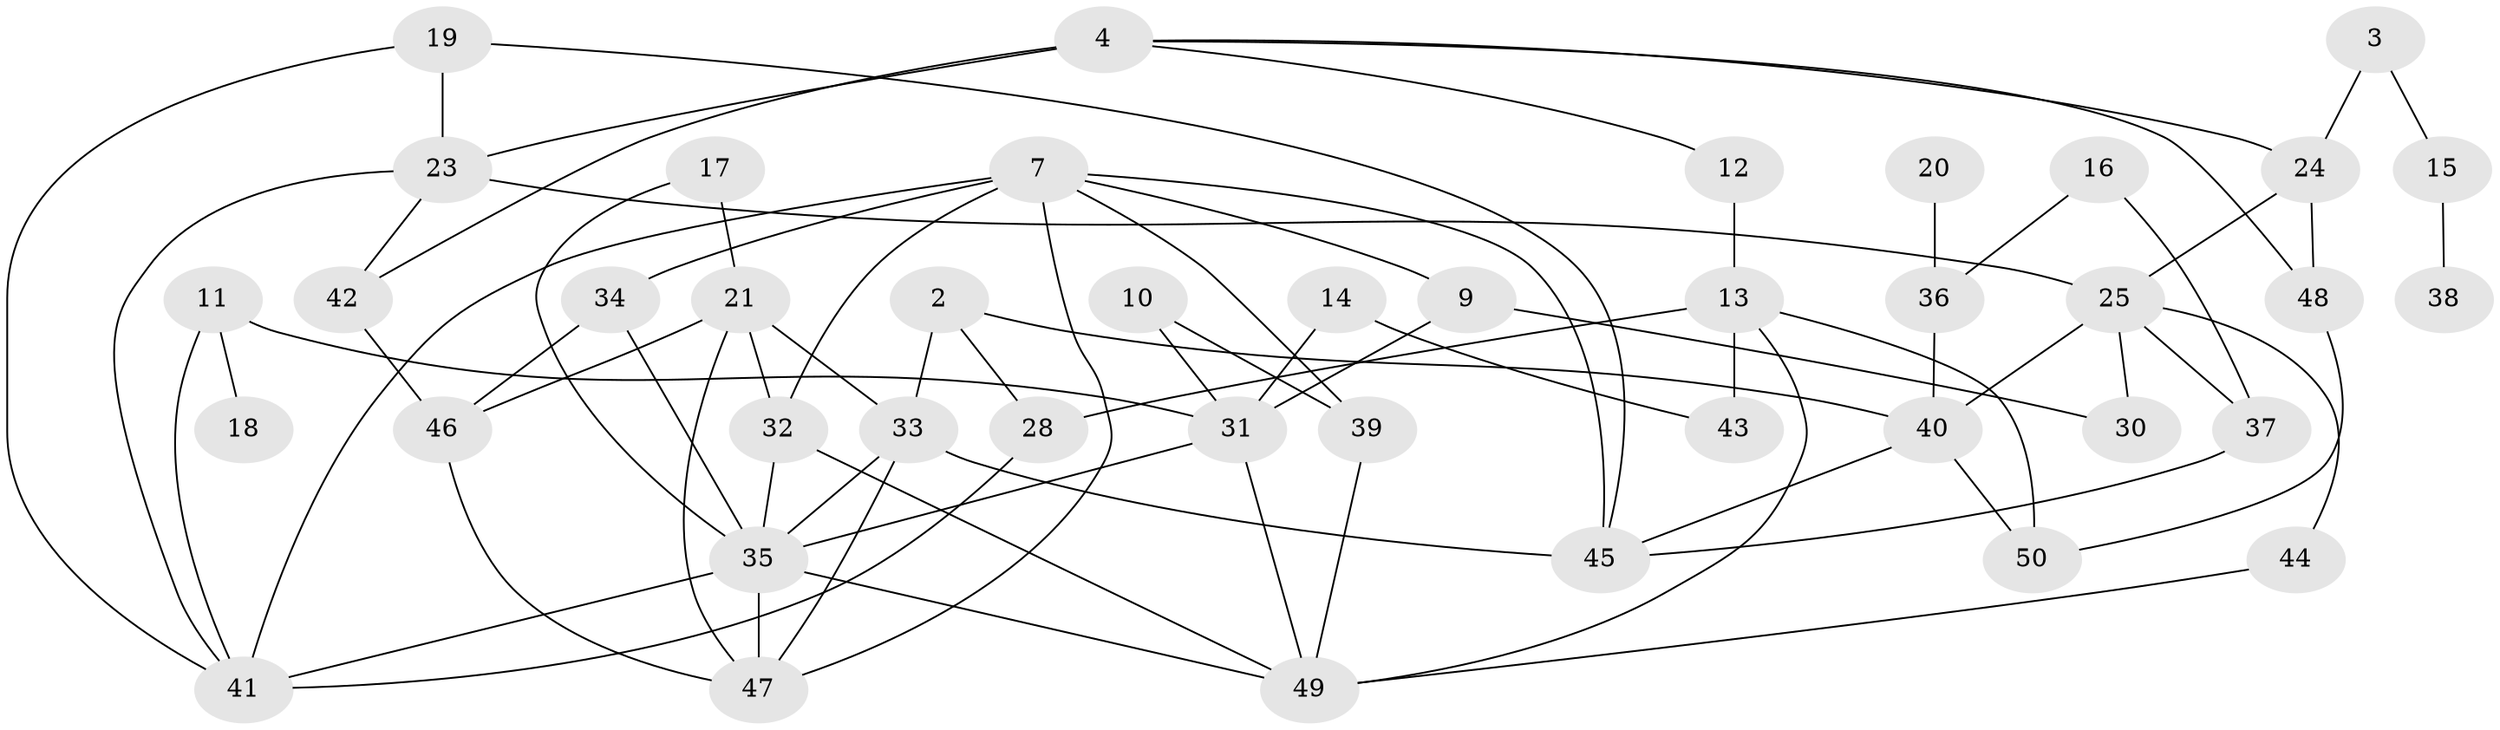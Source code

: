 // original degree distribution, {1: 0.14, 4: 0.17, 0: 0.08, 2: 0.28, 3: 0.24, 7: 0.03, 5: 0.05, 6: 0.01}
// Generated by graph-tools (version 1.1) at 2025/00/03/09/25 03:00:41]
// undirected, 42 vertices, 75 edges
graph export_dot {
graph [start="1"]
  node [color=gray90,style=filled];
  2;
  3;
  4;
  7;
  9;
  10;
  11;
  12;
  13;
  14;
  15;
  16;
  17;
  18;
  19;
  20;
  21;
  23;
  24;
  25;
  28;
  30;
  31;
  32;
  33;
  34;
  35;
  36;
  37;
  38;
  39;
  40;
  41;
  42;
  43;
  44;
  45;
  46;
  47;
  48;
  49;
  50;
  2 -- 28 [weight=1.0];
  2 -- 33 [weight=1.0];
  2 -- 40 [weight=1.0];
  3 -- 15 [weight=1.0];
  3 -- 24 [weight=1.0];
  4 -- 12 [weight=1.0];
  4 -- 23 [weight=1.0];
  4 -- 24 [weight=1.0];
  4 -- 42 [weight=2.0];
  4 -- 48 [weight=1.0];
  7 -- 9 [weight=1.0];
  7 -- 32 [weight=1.0];
  7 -- 34 [weight=2.0];
  7 -- 39 [weight=1.0];
  7 -- 41 [weight=1.0];
  7 -- 45 [weight=2.0];
  7 -- 47 [weight=1.0];
  9 -- 30 [weight=1.0];
  9 -- 31 [weight=1.0];
  10 -- 31 [weight=1.0];
  10 -- 39 [weight=1.0];
  11 -- 18 [weight=1.0];
  11 -- 31 [weight=1.0];
  11 -- 41 [weight=1.0];
  12 -- 13 [weight=1.0];
  13 -- 28 [weight=1.0];
  13 -- 43 [weight=1.0];
  13 -- 49 [weight=1.0];
  13 -- 50 [weight=1.0];
  14 -- 31 [weight=1.0];
  14 -- 43 [weight=1.0];
  15 -- 38 [weight=1.0];
  16 -- 36 [weight=1.0];
  16 -- 37 [weight=1.0];
  17 -- 21 [weight=1.0];
  17 -- 35 [weight=1.0];
  19 -- 23 [weight=1.0];
  19 -- 41 [weight=1.0];
  19 -- 45 [weight=1.0];
  20 -- 36 [weight=1.0];
  21 -- 32 [weight=1.0];
  21 -- 33 [weight=1.0];
  21 -- 46 [weight=1.0];
  21 -- 47 [weight=1.0];
  23 -- 25 [weight=1.0];
  23 -- 41 [weight=1.0];
  23 -- 42 [weight=1.0];
  24 -- 25 [weight=1.0];
  24 -- 48 [weight=1.0];
  25 -- 30 [weight=1.0];
  25 -- 37 [weight=1.0];
  25 -- 40 [weight=1.0];
  25 -- 44 [weight=1.0];
  28 -- 41 [weight=1.0];
  31 -- 35 [weight=2.0];
  31 -- 49 [weight=1.0];
  32 -- 35 [weight=1.0];
  32 -- 49 [weight=1.0];
  33 -- 35 [weight=1.0];
  33 -- 45 [weight=1.0];
  33 -- 47 [weight=1.0];
  34 -- 35 [weight=1.0];
  34 -- 46 [weight=1.0];
  35 -- 41 [weight=1.0];
  35 -- 47 [weight=1.0];
  35 -- 49 [weight=1.0];
  36 -- 40 [weight=1.0];
  37 -- 45 [weight=1.0];
  39 -- 49 [weight=1.0];
  40 -- 45 [weight=1.0];
  40 -- 50 [weight=1.0];
  42 -- 46 [weight=1.0];
  44 -- 49 [weight=1.0];
  46 -- 47 [weight=1.0];
  48 -- 50 [weight=1.0];
}
